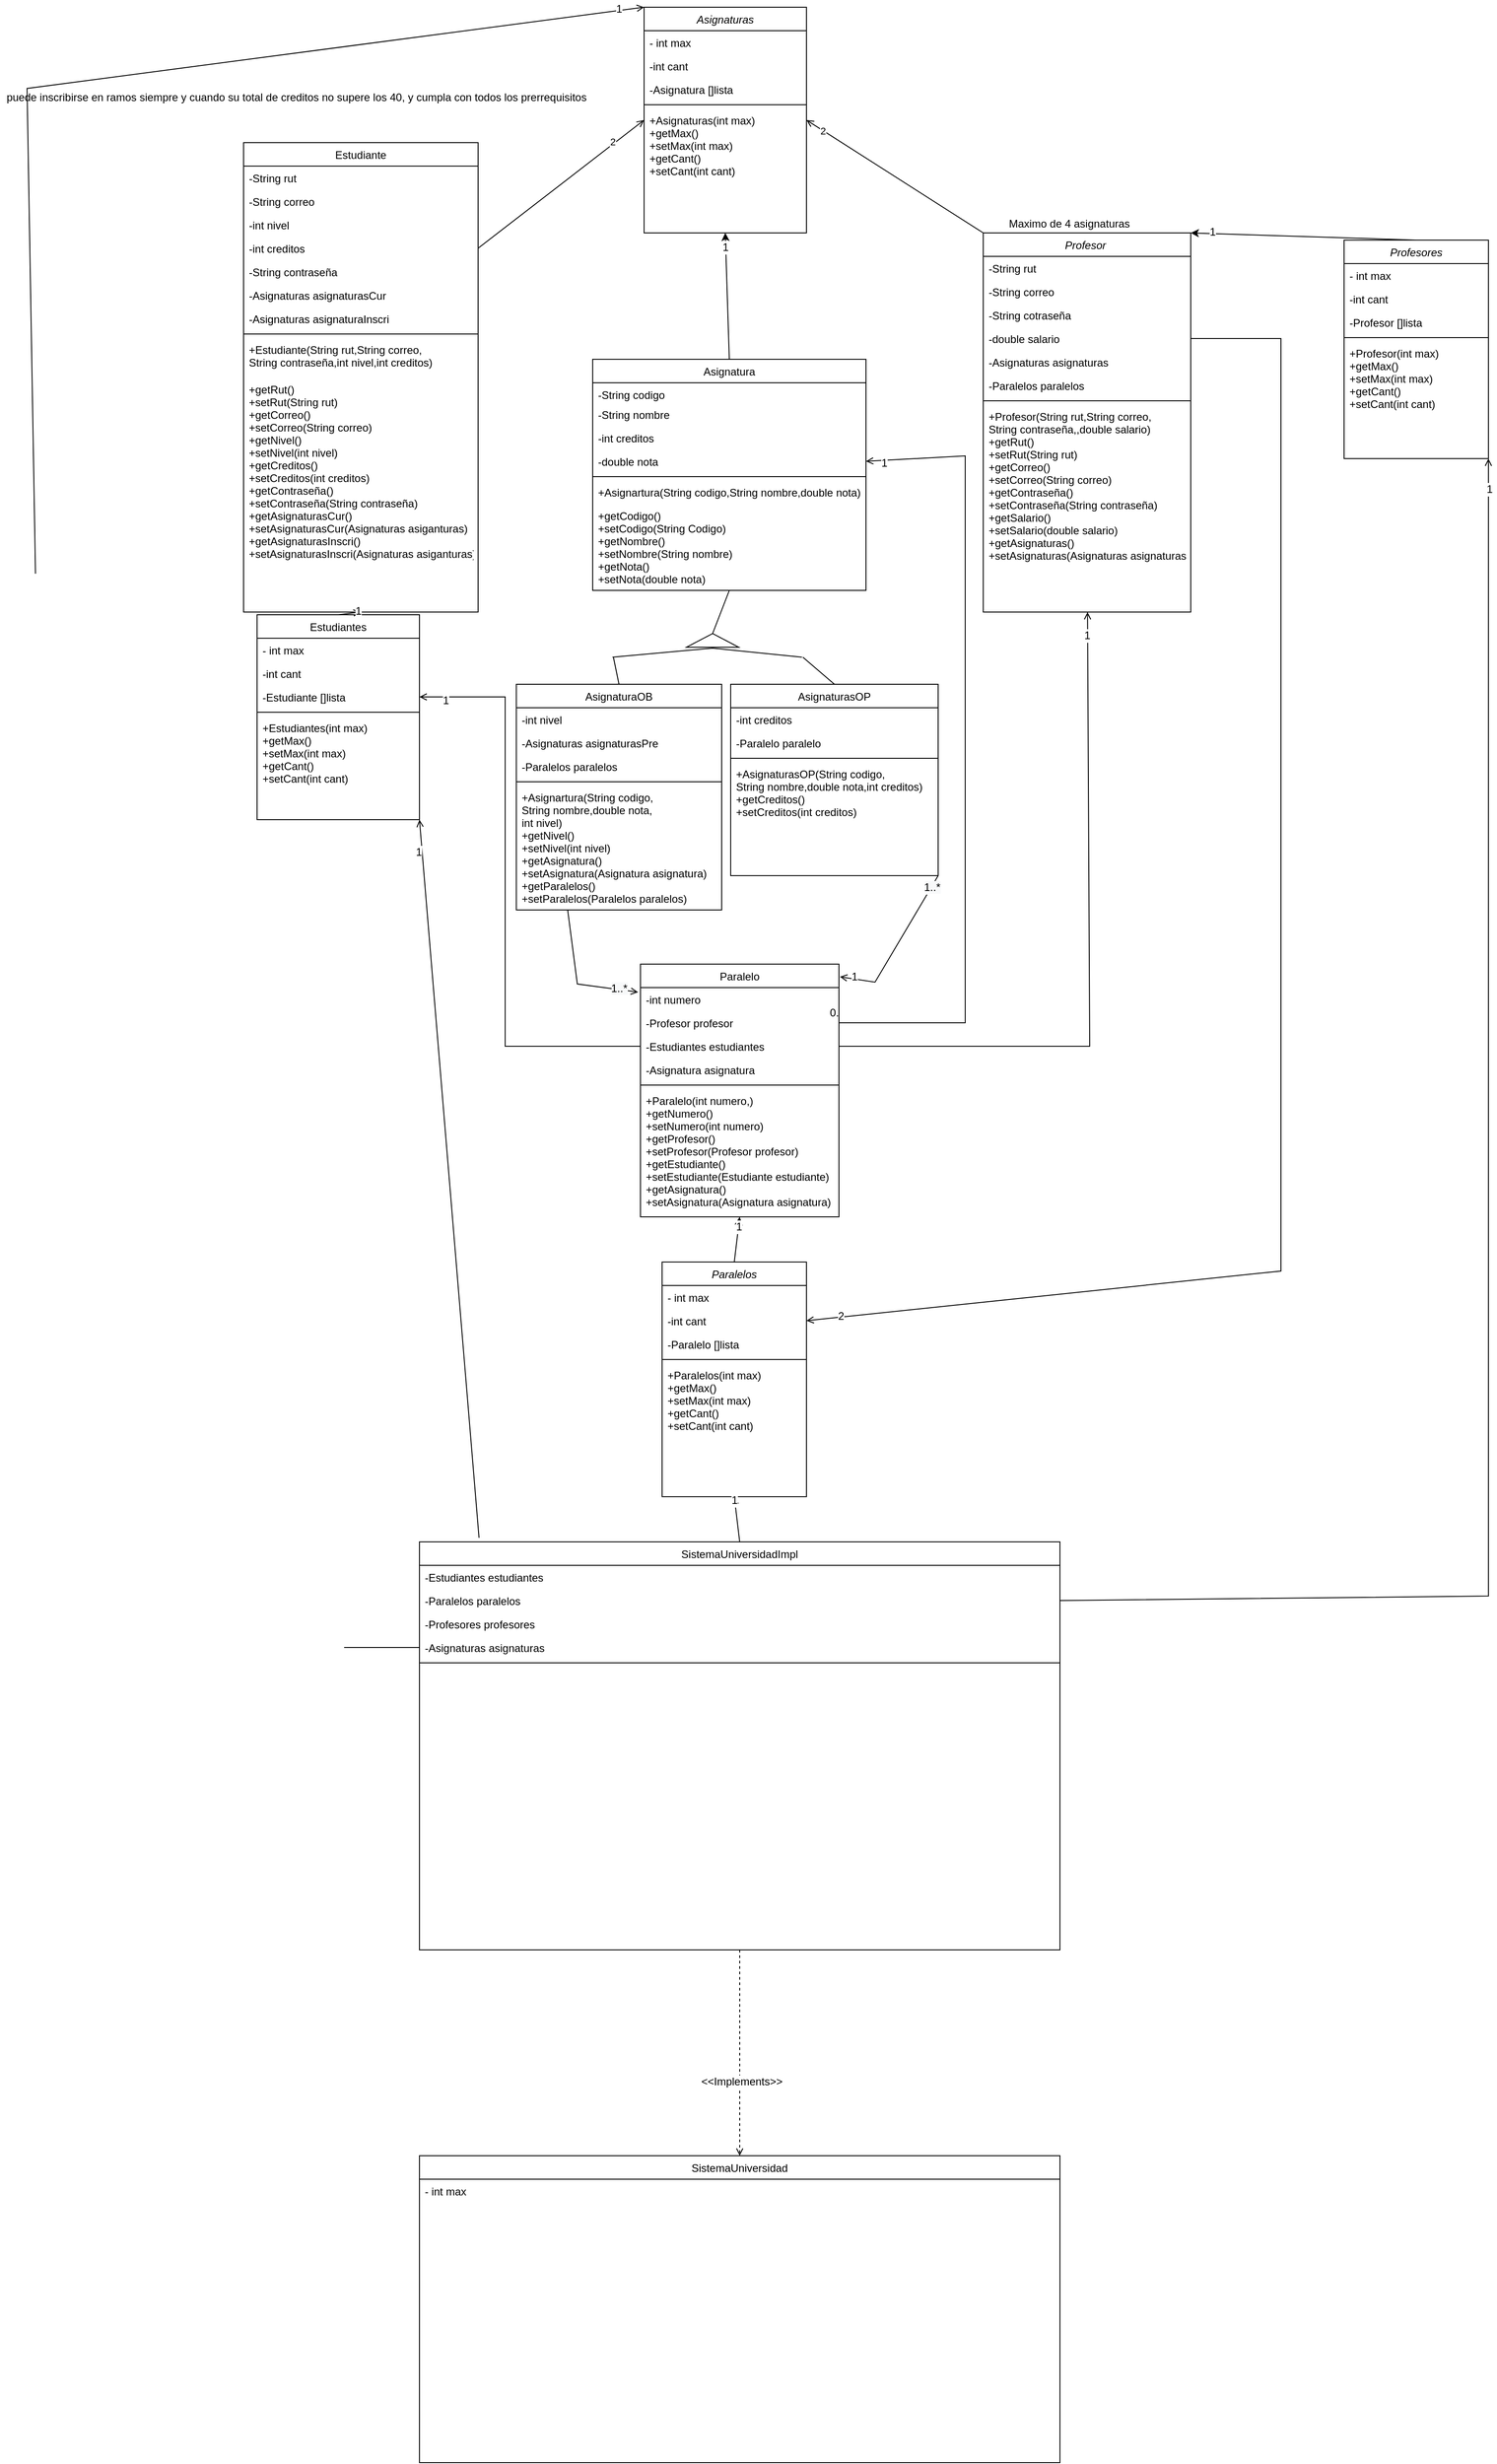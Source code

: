 <mxfile version="15.8.4" type="device"><diagram id="C5RBs43oDa-KdzZeNtuy" name="Page-1"><mxGraphModel dx="1846" dy="1766" grid="1" gridSize="10" guides="1" tooltips="1" connect="1" arrows="1" fold="1" page="1" pageScale="1" pageWidth="827" pageHeight="1169" math="0" shadow="0"><root><mxCell id="WIyWlLk6GJQsqaUBKTNV-0"/><mxCell id="WIyWlLk6GJQsqaUBKTNV-1" parent="WIyWlLk6GJQsqaUBKTNV-0"/><mxCell id="zkfFHV4jXpPFQw0GAbJ--0" value="Profesor " style="swimlane;fontStyle=2;align=center;verticalAlign=top;childLayout=stackLayout;horizontal=1;startSize=26;horizontalStack=0;resizeParent=1;resizeLast=0;collapsible=1;marginBottom=0;rounded=0;shadow=0;strokeWidth=1;" parent="WIyWlLk6GJQsqaUBKTNV-1" vertex="1"><mxGeometry x="710" y="-190" width="230" height="420" as="geometry"><mxRectangle x="230" y="140" width="160" height="26" as="alternateBounds"/></mxGeometry></mxCell><mxCell id="zkfFHV4jXpPFQw0GAbJ--3" value="-String rut" style="text;align=left;verticalAlign=top;spacingLeft=4;spacingRight=4;overflow=hidden;rotatable=0;points=[[0,0.5],[1,0.5]];portConstraint=eastwest;rounded=0;shadow=0;html=0;" parent="zkfFHV4jXpPFQw0GAbJ--0" vertex="1"><mxGeometry y="26" width="230" height="26" as="geometry"/></mxCell><mxCell id="mCm6NAm13SgN_3UeNNlm-23" value="-String correo" style="text;align=left;verticalAlign=top;spacingLeft=4;spacingRight=4;overflow=hidden;rotatable=0;points=[[0,0.5],[1,0.5]];portConstraint=eastwest;rounded=0;shadow=0;html=0;" parent="zkfFHV4jXpPFQw0GAbJ--0" vertex="1"><mxGeometry y="52" width="230" height="26" as="geometry"/></mxCell><mxCell id="mCm6NAm13SgN_3UeNNlm-24" value="-String cotraseña" style="text;align=left;verticalAlign=top;spacingLeft=4;spacingRight=4;overflow=hidden;rotatable=0;points=[[0,0.5],[1,0.5]];portConstraint=eastwest;rounded=0;shadow=0;html=0;" parent="zkfFHV4jXpPFQw0GAbJ--0" vertex="1"><mxGeometry y="78" width="230" height="26" as="geometry"/></mxCell><mxCell id="mCm6NAm13SgN_3UeNNlm-25" value="-double salario" style="text;align=left;verticalAlign=top;spacingLeft=4;spacingRight=4;overflow=hidden;rotatable=0;points=[[0,0.5],[1,0.5]];portConstraint=eastwest;rounded=0;shadow=0;html=0;" parent="zkfFHV4jXpPFQw0GAbJ--0" vertex="1"><mxGeometry y="104" width="230" height="26" as="geometry"/></mxCell><mxCell id="zkfFHV4jXpPFQw0GAbJ--1" value="-Asignaturas asignaturas" style="text;align=left;verticalAlign=top;spacingLeft=4;spacingRight=4;overflow=hidden;rotatable=0;points=[[0,0.5],[1,0.5]];portConstraint=eastwest;" parent="zkfFHV4jXpPFQw0GAbJ--0" vertex="1"><mxGeometry y="130" width="230" height="26" as="geometry"/></mxCell><mxCell id="zkfFHV4jXpPFQw0GAbJ--2" value="-Paralelos paralelos" style="text;align=left;verticalAlign=top;spacingLeft=4;spacingRight=4;overflow=hidden;rotatable=0;points=[[0,0.5],[1,0.5]];portConstraint=eastwest;rounded=0;shadow=0;html=0;" parent="zkfFHV4jXpPFQw0GAbJ--0" vertex="1"><mxGeometry y="156" width="230" height="26" as="geometry"/></mxCell><mxCell id="zkfFHV4jXpPFQw0GAbJ--4" value="" style="line;html=1;strokeWidth=1;align=left;verticalAlign=middle;spacingTop=-1;spacingLeft=3;spacingRight=3;rotatable=0;labelPosition=right;points=[];portConstraint=eastwest;" parent="zkfFHV4jXpPFQw0GAbJ--0" vertex="1"><mxGeometry y="182" width="230" height="8" as="geometry"/></mxCell><mxCell id="mCm6NAm13SgN_3UeNNlm-174" value="+Profesor(String rut,String correo,&#10;String contraseña,,double salario)&#10;+getRut()&#10;+setRut(String rut)&#10;+getCorreo()&#10;+setCorreo(String correo)&#10;+getContraseña()&#10;+setContraseña(String contraseña)&#10;+getSalario()&#10;+setSalario(double salario)&#10;+getAsignaturas()&#10;+setAsignaturas(Asignaturas asignaturas)" style="text;align=left;verticalAlign=top;spacingLeft=4;spacingRight=4;overflow=hidden;rotatable=0;points=[[0,0.5],[1,0.5]];portConstraint=eastwest;rounded=0;shadow=0;html=0;" parent="zkfFHV4jXpPFQw0GAbJ--0" vertex="1"><mxGeometry y="190" width="230" height="230" as="geometry"/></mxCell><mxCell id="zkfFHV4jXpPFQw0GAbJ--6" value="Estudiante" style="swimlane;fontStyle=0;align=center;verticalAlign=top;childLayout=stackLayout;horizontal=1;startSize=26;horizontalStack=0;resizeParent=1;resizeLast=0;collapsible=1;marginBottom=0;rounded=0;shadow=0;strokeWidth=1;" parent="WIyWlLk6GJQsqaUBKTNV-1" vertex="1"><mxGeometry x="-110" y="-290" width="260" height="520" as="geometry"><mxRectangle x="130" y="380" width="160" height="26" as="alternateBounds"/></mxGeometry></mxCell><mxCell id="mCm6NAm13SgN_3UeNNlm-8" value="-String rut" style="text;align=left;verticalAlign=top;spacingLeft=4;spacingRight=4;overflow=hidden;rotatable=0;points=[[0,0.5],[1,0.5]];portConstraint=eastwest;rounded=0;shadow=0;html=0;" parent="zkfFHV4jXpPFQw0GAbJ--6" vertex="1"><mxGeometry y="26" width="260" height="26" as="geometry"/></mxCell><mxCell id="mCm6NAm13SgN_3UeNNlm-7" value="-String correo" style="text;align=left;verticalAlign=top;spacingLeft=4;spacingRight=4;overflow=hidden;rotatable=0;points=[[0,0.5],[1,0.5]];portConstraint=eastwest;rounded=0;shadow=0;html=0;" parent="zkfFHV4jXpPFQw0GAbJ--6" vertex="1"><mxGeometry y="52" width="260" height="26" as="geometry"/></mxCell><mxCell id="z1y6eX9DZybH51jWwzdt-0" value="-int nivel" style="text;align=left;verticalAlign=top;spacingLeft=4;spacingRight=4;overflow=hidden;rotatable=0;points=[[0,0.5],[1,0.5]];portConstraint=eastwest;rounded=0;shadow=0;html=0;" parent="zkfFHV4jXpPFQw0GAbJ--6" vertex="1"><mxGeometry y="78" width="260" height="26" as="geometry"/></mxCell><mxCell id="zkfFHV4jXpPFQw0GAbJ--7" value="-int creditos" style="text;align=left;verticalAlign=top;spacingLeft=4;spacingRight=4;overflow=hidden;rotatable=0;points=[[0,0.5],[1,0.5]];portConstraint=eastwest;" parent="zkfFHV4jXpPFQw0GAbJ--6" vertex="1"><mxGeometry y="104" width="260" height="26" as="geometry"/></mxCell><mxCell id="mCm6NAm13SgN_3UeNNlm-9" value="-String contraseña" style="text;align=left;verticalAlign=top;spacingLeft=4;spacingRight=4;overflow=hidden;rotatable=0;points=[[0,0.5],[1,0.5]];portConstraint=eastwest;rounded=0;shadow=0;html=0;" parent="zkfFHV4jXpPFQw0GAbJ--6" vertex="1"><mxGeometry y="130" width="260" height="26" as="geometry"/></mxCell><mxCell id="zkfFHV4jXpPFQw0GAbJ--8" value="-Asignaturas asignaturasCur" style="text;align=left;verticalAlign=top;spacingLeft=4;spacingRight=4;overflow=hidden;rotatable=0;points=[[0,0.5],[1,0.5]];portConstraint=eastwest;rounded=0;shadow=0;html=0;" parent="zkfFHV4jXpPFQw0GAbJ--6" vertex="1"><mxGeometry y="156" width="260" height="26" as="geometry"/></mxCell><mxCell id="mCm6NAm13SgN_3UeNNlm-10" value="-Asignaturas asignaturaInscri" style="text;align=left;verticalAlign=top;spacingLeft=4;spacingRight=4;overflow=hidden;rotatable=0;points=[[0,0.5],[1,0.5]];portConstraint=eastwest;rounded=0;shadow=0;html=0;" parent="zkfFHV4jXpPFQw0GAbJ--6" vertex="1"><mxGeometry y="182" width="260" height="26" as="geometry"/></mxCell><mxCell id="zkfFHV4jXpPFQw0GAbJ--9" value="" style="line;html=1;strokeWidth=1;align=left;verticalAlign=middle;spacingTop=-1;spacingLeft=3;spacingRight=3;rotatable=0;labelPosition=right;points=[];portConstraint=eastwest;" parent="zkfFHV4jXpPFQw0GAbJ--6" vertex="1"><mxGeometry y="208" width="260" height="8" as="geometry"/></mxCell><mxCell id="mCm6NAm13SgN_3UeNNlm-168" value="+Estudiante(String rut,String correo,&#10;String contraseña,int nivel,int creditos)" style="text;align=left;verticalAlign=top;spacingLeft=4;spacingRight=4;overflow=hidden;rotatable=0;points=[[0,0.5],[1,0.5]];portConstraint=eastwest;" parent="zkfFHV4jXpPFQw0GAbJ--6" vertex="1"><mxGeometry y="216" width="260" height="44" as="geometry"/></mxCell><mxCell id="mCm6NAm13SgN_3UeNNlm-170" value="+getRut()&#10;+setRut(String rut)&#10;+getCorreo()&#10;+setCorreo(String correo)&#10;+getNivel()&#10;+setNivel(int nivel)&#10;+getCreditos()&#10;+setCreditos(int creditos)&#10;+getContraseña()&#10;+setContraseña(String contraseña)&#10;+getAsignaturasCur()&#10;+setAsignaturasCur(Asignaturas asiganturas)&#10;+getAsignaturasInscri()&#10;+setAsignaturasInscri(Asignaturas asiganturas)" style="text;align=left;verticalAlign=top;spacingLeft=4;spacingRight=4;overflow=hidden;rotatable=0;points=[[0,0.5],[1,0.5]];portConstraint=eastwest;rounded=0;shadow=0;html=0;" parent="zkfFHV4jXpPFQw0GAbJ--6" vertex="1"><mxGeometry y="260" width="260" height="250" as="geometry"/></mxCell><mxCell id="zkfFHV4jXpPFQw0GAbJ--13" value="Paralelo" style="swimlane;fontStyle=0;align=center;verticalAlign=top;childLayout=stackLayout;horizontal=1;startSize=26;horizontalStack=0;resizeParent=1;resizeLast=0;collapsible=1;marginBottom=0;rounded=0;shadow=0;strokeWidth=1;" parent="WIyWlLk6GJQsqaUBKTNV-1" vertex="1"><mxGeometry x="330" y="620" width="220" height="280" as="geometry"><mxRectangle x="340" y="380" width="170" height="26" as="alternateBounds"/></mxGeometry></mxCell><mxCell id="mCm6NAm13SgN_3UeNNlm-26" value="-int numero" style="text;align=left;verticalAlign=top;spacingLeft=4;spacingRight=4;overflow=hidden;rotatable=0;points=[[0,0.5],[1,0.5]];portConstraint=eastwest;" parent="zkfFHV4jXpPFQw0GAbJ--13" vertex="1"><mxGeometry y="26" width="220" height="26" as="geometry"/></mxCell><mxCell id="z1y6eX9DZybH51jWwzdt-5" value="-Profesor profesor" style="text;align=left;verticalAlign=top;spacingLeft=4;spacingRight=4;overflow=hidden;rotatable=0;points=[[0,0.5],[1,0.5]];portConstraint=eastwest;" parent="zkfFHV4jXpPFQw0GAbJ--13" vertex="1"><mxGeometry y="52" width="220" height="26" as="geometry"/></mxCell><mxCell id="z1y6eX9DZybH51jWwzdt-6" value="-Estudiantes estudiantes&#10;" style="text;align=left;verticalAlign=top;spacingLeft=4;spacingRight=4;overflow=hidden;rotatable=0;points=[[0,0.5],[1,0.5]];portConstraint=eastwest;" parent="zkfFHV4jXpPFQw0GAbJ--13" vertex="1"><mxGeometry y="78" width="220" height="26" as="geometry"/></mxCell><mxCell id="z1y6eX9DZybH51jWwzdt-11" value="-Asignatura asignatura" style="text;align=left;verticalAlign=top;spacingLeft=4;spacingRight=4;overflow=hidden;rotatable=0;points=[[0,0.5],[1,0.5]];portConstraint=eastwest;" parent="zkfFHV4jXpPFQw0GAbJ--13" vertex="1"><mxGeometry y="104" width="220" height="26" as="geometry"/></mxCell><mxCell id="zkfFHV4jXpPFQw0GAbJ--15" value="" style="line;html=1;strokeWidth=1;align=left;verticalAlign=middle;spacingTop=-1;spacingLeft=3;spacingRight=3;rotatable=0;labelPosition=right;points=[];portConstraint=eastwest;" parent="zkfFHV4jXpPFQw0GAbJ--13" vertex="1"><mxGeometry y="130" width="220" height="8" as="geometry"/></mxCell><mxCell id="mCm6NAm13SgN_3UeNNlm-188" value="+Paralelo(int numero,)&#10;+getNumero()&#10;+setNumero(int numero)&#10;+getProfesor()&#10;+setProfesor(Profesor profesor)&#10;+getEstudiante()&#10;+setEstudiante(Estudiante estudiante)&#10;+getAsignatura()&#10;+setAsignatura(Asignatura asignatura)" style="text;align=left;verticalAlign=top;spacingLeft=4;spacingRight=4;overflow=hidden;rotatable=0;points=[[0,0.5],[1,0.5]];portConstraint=eastwest;" parent="zkfFHV4jXpPFQw0GAbJ--13" vertex="1"><mxGeometry y="138" width="220" height="142" as="geometry"/></mxCell><mxCell id="zkfFHV4jXpPFQw0GAbJ--17" value="Asignatura" style="swimlane;fontStyle=0;align=center;verticalAlign=top;childLayout=stackLayout;horizontal=1;startSize=26;horizontalStack=0;resizeParent=1;resizeLast=0;collapsible=1;marginBottom=0;rounded=0;shadow=0;strokeWidth=1;" parent="WIyWlLk6GJQsqaUBKTNV-1" vertex="1"><mxGeometry x="277" y="-50" width="303" height="256" as="geometry"><mxRectangle x="550" y="140" width="160" height="26" as="alternateBounds"/></mxGeometry></mxCell><mxCell id="zkfFHV4jXpPFQw0GAbJ--19" value="-String codigo" style="text;align=left;verticalAlign=top;spacingLeft=4;spacingRight=4;overflow=hidden;rotatable=0;points=[[0,0.5],[1,0.5]];portConstraint=eastwest;rounded=0;shadow=0;html=0;" parent="zkfFHV4jXpPFQw0GAbJ--17" vertex="1"><mxGeometry y="26" width="303" height="22" as="geometry"/></mxCell><mxCell id="mCm6NAm13SgN_3UeNNlm-11" value="-String nombre" style="text;align=left;verticalAlign=top;spacingLeft=4;spacingRight=4;overflow=hidden;rotatable=0;points=[[0,0.5],[1,0.5]];portConstraint=eastwest;rounded=0;shadow=0;html=0;" parent="zkfFHV4jXpPFQw0GAbJ--17" vertex="1"><mxGeometry y="48" width="303" height="26" as="geometry"/></mxCell><mxCell id="zUOw89KpWUhahjpdjCu8-2" value="-int creditos" style="text;align=left;verticalAlign=top;spacingLeft=4;spacingRight=4;overflow=hidden;rotatable=0;points=[[0,0.5],[1,0.5]];portConstraint=eastwest;rounded=0;shadow=0;html=0;" vertex="1" parent="zkfFHV4jXpPFQw0GAbJ--17"><mxGeometry y="74" width="303" height="26" as="geometry"/></mxCell><mxCell id="zkfFHV4jXpPFQw0GAbJ--18" value="-double nota" style="text;align=left;verticalAlign=top;spacingLeft=4;spacingRight=4;overflow=hidden;rotatable=0;points=[[0,0.5],[1,0.5]];portConstraint=eastwest;" parent="zkfFHV4jXpPFQw0GAbJ--17" vertex="1"><mxGeometry y="100" width="303" height="26" as="geometry"/></mxCell><mxCell id="zkfFHV4jXpPFQw0GAbJ--23" value="" style="line;html=1;strokeWidth=1;align=left;verticalAlign=middle;spacingTop=-1;spacingLeft=3;spacingRight=3;rotatable=0;labelPosition=right;points=[];portConstraint=eastwest;" parent="zkfFHV4jXpPFQw0GAbJ--17" vertex="1"><mxGeometry y="126" width="303" height="8" as="geometry"/></mxCell><mxCell id="zkfFHV4jXpPFQw0GAbJ--25" value="+Asignartura(String codigo,String nombre,double nota)" style="text;align=left;verticalAlign=top;spacingLeft=4;spacingRight=4;overflow=hidden;rotatable=0;points=[[0,0.5],[1,0.5]];portConstraint=eastwest;" parent="zkfFHV4jXpPFQw0GAbJ--17" vertex="1"><mxGeometry y="134" width="303" height="26" as="geometry"/></mxCell><mxCell id="mCm6NAm13SgN_3UeNNlm-177" value="+getCodigo()&#10;+setCodigo(String Codigo)&#10;+getNombre()&#10;+setNombre(String nombre)&#10;+getNota()&#10;+setNota(double nota)" style="text;align=left;verticalAlign=top;spacingLeft=4;spacingRight=4;overflow=hidden;rotatable=0;points=[[0,0.5],[1,0.5]];portConstraint=eastwest;" parent="zkfFHV4jXpPFQw0GAbJ--17" vertex="1"><mxGeometry y="160" width="303" height="96" as="geometry"/></mxCell><mxCell id="z1y6eX9DZybH51jWwzdt-12" value="AsignaturaOB" style="swimlane;fontStyle=0;align=center;verticalAlign=top;childLayout=stackLayout;horizontal=1;startSize=26;horizontalStack=0;resizeParent=1;resizeLast=0;collapsible=1;marginBottom=0;rounded=0;shadow=0;strokeWidth=1;" parent="WIyWlLk6GJQsqaUBKTNV-1" vertex="1"><mxGeometry x="192.38" y="310" width="227.62" height="250" as="geometry"><mxRectangle x="550" y="140" width="160" height="26" as="alternateBounds"/></mxGeometry></mxCell><mxCell id="mCm6NAm13SgN_3UeNNlm-14" value="-int nivel" style="text;align=left;verticalAlign=top;spacingLeft=4;spacingRight=4;overflow=hidden;rotatable=0;points=[[0,0.5],[1,0.5]];portConstraint=eastwest;rounded=0;shadow=0;html=0;" parent="z1y6eX9DZybH51jWwzdt-12" vertex="1"><mxGeometry y="26" width="227.62" height="26" as="geometry"/></mxCell><mxCell id="mCm6NAm13SgN_3UeNNlm-16" value="-Asignaturas asignaturasPre" style="text;align=left;verticalAlign=top;spacingLeft=4;spacingRight=4;overflow=hidden;rotatable=0;points=[[0,0.5],[1,0.5]];portConstraint=eastwest;rounded=0;shadow=0;html=0;" parent="z1y6eX9DZybH51jWwzdt-12" vertex="1"><mxGeometry y="52" width="227.62" height="26" as="geometry"/></mxCell><mxCell id="mCm6NAm13SgN_3UeNNlm-28" value="-Paralelos paralelos" style="text;align=left;verticalAlign=top;spacingLeft=4;spacingRight=4;overflow=hidden;rotatable=0;points=[[0,0.5],[1,0.5]];portConstraint=eastwest;rounded=0;shadow=0;html=0;" parent="z1y6eX9DZybH51jWwzdt-12" vertex="1"><mxGeometry y="78" width="227.62" height="26" as="geometry"/></mxCell><mxCell id="z1y6eX9DZybH51jWwzdt-18" value="" style="line;html=1;strokeWidth=1;align=left;verticalAlign=middle;spacingTop=-1;spacingLeft=3;spacingRight=3;rotatable=0;labelPosition=right;points=[];portConstraint=eastwest;" parent="z1y6eX9DZybH51jWwzdt-12" vertex="1"><mxGeometry y="104" width="227.62" height="8" as="geometry"/></mxCell><mxCell id="mCm6NAm13SgN_3UeNNlm-198" value="+Asignartura(String codigo,&#10;String nombre,double nota,&#10;int nivel)&#10;+getNivel()&#10;+setNivel(int nivel)&#10;+getAsignatura()&#10;+setAsignatura(Asignatura asignatura)&#10;+getParalelos()&#10;+setParalelos(Paralelos paralelos)" style="text;align=left;verticalAlign=top;spacingLeft=4;spacingRight=4;overflow=hidden;rotatable=0;points=[[0,0.5],[1,0.5]];portConstraint=eastwest;rounded=0;shadow=0;html=0;" parent="z1y6eX9DZybH51jWwzdt-12" vertex="1"><mxGeometry y="112" width="227.62" height="138" as="geometry"/></mxCell><mxCell id="z1y6eX9DZybH51jWwzdt-21" value="AsignaturasOP&#10;&#10;&#10;&#10;&#10;&#10;&#10;&#10;&#10;&#10;&#10;&#10;&#10;&#10;&#10;&#10;&#10;&#10;&#10;&#10;&#10;&#10;&#10;&#10;&#10;0.&#10;" style="swimlane;fontStyle=0;align=center;verticalAlign=top;childLayout=stackLayout;horizontal=1;startSize=26;horizontalStack=0;resizeParent=1;resizeLast=0;collapsible=1;marginBottom=0;rounded=0;shadow=0;strokeWidth=1;" parent="WIyWlLk6GJQsqaUBKTNV-1" vertex="1"><mxGeometry x="430" y="310" width="230" height="212" as="geometry"><mxRectangle x="550" y="140" width="160" height="26" as="alternateBounds"/></mxGeometry></mxCell><mxCell id="mCm6NAm13SgN_3UeNNlm-15" value="-int creditos" style="text;align=left;verticalAlign=top;spacingLeft=4;spacingRight=4;overflow=hidden;rotatable=0;points=[[0,0.5],[1,0.5]];portConstraint=eastwest;rounded=0;shadow=0;html=0;" parent="z1y6eX9DZybH51jWwzdt-21" vertex="1"><mxGeometry y="26" width="230" height="26" as="geometry"/></mxCell><mxCell id="mCm6NAm13SgN_3UeNNlm-27" value="-Paralelo paralelo" style="text;align=left;verticalAlign=top;spacingLeft=4;spacingRight=4;overflow=hidden;rotatable=0;points=[[0,0.5],[1,0.5]];portConstraint=eastwest;rounded=0;shadow=0;html=0;" parent="z1y6eX9DZybH51jWwzdt-21" vertex="1"><mxGeometry y="52" width="230" height="26" as="geometry"/></mxCell><mxCell id="z1y6eX9DZybH51jWwzdt-27" value="" style="line;html=1;strokeWidth=1;align=left;verticalAlign=middle;spacingTop=-1;spacingLeft=3;spacingRight=3;rotatable=0;labelPosition=right;points=[];portConstraint=eastwest;" parent="z1y6eX9DZybH51jWwzdt-21" vertex="1"><mxGeometry y="78" width="230" height="8" as="geometry"/></mxCell><mxCell id="mCm6NAm13SgN_3UeNNlm-195" value="+AsignaturasOP(String codigo,&#10;String nombre,double nota,int creditos)&#10;+getCreditos()&#10;+setCreditos(int creditos)" style="text;align=left;verticalAlign=top;spacingLeft=4;spacingRight=4;overflow=hidden;rotatable=0;points=[[0,0.5],[1,0.5]];portConstraint=eastwest;rounded=0;shadow=0;html=0;" parent="z1y6eX9DZybH51jWwzdt-21" vertex="1"><mxGeometry y="86" width="230" height="124" as="geometry"/></mxCell><mxCell id="mCm6NAm13SgN_3UeNNlm-0" value="" style="endArrow=none;html=1;rounded=0;exitX=-0.012;exitY=0.111;exitDx=0;exitDy=0;exitPerimeter=0;entryX=0.25;entryY=1;entryDx=0;entryDy=0;startArrow=open;startFill=0;" parent="WIyWlLk6GJQsqaUBKTNV-1" source="zkfFHV4jXpPFQw0GAbJ--13" target="z1y6eX9DZybH51jWwzdt-12" edge="1"><mxGeometry width="50" height="50" relative="1" as="geometry"><mxPoint x="240" y="550" as="sourcePoint"/><mxPoint x="290" y="500" as="targetPoint"/><Array as="points"><mxPoint x="260" y="642"/></Array></mxGeometry></mxCell><mxCell id="mCm6NAm13SgN_3UeNNlm-190" value="&lt;span style=&quot;background-color: rgb(248 , 249 , 250)&quot;&gt;1..*&lt;/span&gt;" style="edgeLabel;html=1;align=center;verticalAlign=middle;resizable=0;points=[];fontSize=12;" parent="mCm6NAm13SgN_3UeNNlm-0" vertex="1" connectable="0"><mxGeometry x="-0.837" y="-5" relative="1" as="geometry"><mxPoint x="-10" y="2" as="offset"/></mxGeometry></mxCell><mxCell id="mCm6NAm13SgN_3UeNNlm-1" value="" style="endArrow=none;html=1;rounded=0;entryX=1;entryY=1;entryDx=0;entryDy=0;startArrow=open;startFill=0;exitX=1.005;exitY=0.05;exitDx=0;exitDy=0;exitPerimeter=0;" parent="WIyWlLk6GJQsqaUBKTNV-1" source="zkfFHV4jXpPFQw0GAbJ--13" target="z1y6eX9DZybH51jWwzdt-21" edge="1"><mxGeometry width="50" height="50" relative="1" as="geometry"><mxPoint x="500" y="640" as="sourcePoint"/><mxPoint x="282.16" y="564.47" as="targetPoint"/><Array as="points"><mxPoint x="590" y="640"/></Array></mxGeometry></mxCell><mxCell id="mCm6NAm13SgN_3UeNNlm-176" value="&lt;span style=&quot;background-color: rgb(248 , 249 , 250)&quot;&gt;1..*&lt;/span&gt;" style="edgeLabel;html=1;align=center;verticalAlign=middle;resizable=0;points=[];fontSize=12;" parent="mCm6NAm13SgN_3UeNNlm-1" vertex="1" connectable="0"><mxGeometry x="0.833" relative="1" as="geometry"><mxPoint as="offset"/></mxGeometry></mxCell><mxCell id="mCm6NAm13SgN_3UeNNlm-191" value="1" style="edgeLabel;html=1;align=center;verticalAlign=middle;resizable=0;points=[];fontSize=12;" parent="mCm6NAm13SgN_3UeNNlm-1" vertex="1" connectable="0"><mxGeometry x="-0.824" y="3" relative="1" as="geometry"><mxPoint as="offset"/></mxGeometry></mxCell><mxCell id="mCm6NAm13SgN_3UeNNlm-51" value="Estudiantes" style="swimlane;fontStyle=0;align=center;verticalAlign=top;childLayout=stackLayout;horizontal=1;startSize=26;horizontalStack=0;resizeParent=1;resizeLast=0;collapsible=1;marginBottom=0;rounded=0;shadow=0;strokeWidth=1;" parent="WIyWlLk6GJQsqaUBKTNV-1" vertex="1"><mxGeometry x="-95" y="233" width="180" height="227" as="geometry"><mxRectangle x="130" y="380" width="160" height="26" as="alternateBounds"/></mxGeometry></mxCell><mxCell id="mCm6NAm13SgN_3UeNNlm-52" value="- int max" style="text;align=left;verticalAlign=top;spacingLeft=4;spacingRight=4;overflow=hidden;rotatable=0;points=[[0,0.5],[1,0.5]];portConstraint=eastwest;rounded=0;shadow=0;html=0;" parent="mCm6NAm13SgN_3UeNNlm-51" vertex="1"><mxGeometry y="26" width="180" height="26" as="geometry"/></mxCell><mxCell id="mCm6NAm13SgN_3UeNNlm-53" value="-int cant" style="text;align=left;verticalAlign=top;spacingLeft=4;spacingRight=4;overflow=hidden;rotatable=0;points=[[0,0.5],[1,0.5]];portConstraint=eastwest;rounded=0;shadow=0;html=0;" parent="mCm6NAm13SgN_3UeNNlm-51" vertex="1"><mxGeometry y="52" width="180" height="26" as="geometry"/></mxCell><mxCell id="mCm6NAm13SgN_3UeNNlm-54" value="-Estudiante []lista" style="text;align=left;verticalAlign=top;spacingLeft=4;spacingRight=4;overflow=hidden;rotatable=0;points=[[0,0.5],[1,0.5]];portConstraint=eastwest;rounded=0;shadow=0;html=0;" parent="mCm6NAm13SgN_3UeNNlm-51" vertex="1"><mxGeometry y="78" width="180" height="26" as="geometry"/></mxCell><mxCell id="mCm6NAm13SgN_3UeNNlm-59" value="" style="line;html=1;strokeWidth=1;align=left;verticalAlign=middle;spacingTop=-1;spacingLeft=3;spacingRight=3;rotatable=0;labelPosition=right;points=[];portConstraint=eastwest;" parent="mCm6NAm13SgN_3UeNNlm-51" vertex="1"><mxGeometry y="104" width="180" height="8" as="geometry"/></mxCell><mxCell id="mCm6NAm13SgN_3UeNNlm-196" value="+Estudiantes(int max)&#10;+getMax()&#10;+setMax(int max)&#10;+getCant()&#10;+setCant(int cant)" style="text;align=left;verticalAlign=top;spacingLeft=4;spacingRight=4;overflow=hidden;rotatable=0;points=[[0,0.5],[1,0.5]];portConstraint=eastwest;rounded=0;shadow=0;html=0;" parent="mCm6NAm13SgN_3UeNNlm-51" vertex="1"><mxGeometry y="112" width="180" height="98" as="geometry"/></mxCell><mxCell id="mCm6NAm13SgN_3UeNNlm-62" value="Profesores" style="swimlane;fontStyle=2;align=center;verticalAlign=top;childLayout=stackLayout;horizontal=1;startSize=26;horizontalStack=0;resizeParent=1;resizeLast=0;collapsible=1;marginBottom=0;rounded=0;shadow=0;strokeWidth=1;" parent="WIyWlLk6GJQsqaUBKTNV-1" vertex="1"><mxGeometry x="1110" y="-182" width="160" height="242" as="geometry"><mxRectangle x="230" y="140" width="160" height="26" as="alternateBounds"/></mxGeometry></mxCell><mxCell id="mCm6NAm13SgN_3UeNNlm-70" value="- int max" style="text;align=left;verticalAlign=top;spacingLeft=4;spacingRight=4;overflow=hidden;rotatable=0;points=[[0,0.5],[1,0.5]];portConstraint=eastwest;rounded=0;shadow=0;html=0;" parent="mCm6NAm13SgN_3UeNNlm-62" vertex="1"><mxGeometry y="26" width="160" height="26" as="geometry"/></mxCell><mxCell id="mCm6NAm13SgN_3UeNNlm-71" value="-int cant" style="text;align=left;verticalAlign=top;spacingLeft=4;spacingRight=4;overflow=hidden;rotatable=0;points=[[0,0.5],[1,0.5]];portConstraint=eastwest;rounded=0;shadow=0;html=0;" parent="mCm6NAm13SgN_3UeNNlm-62" vertex="1"><mxGeometry y="52" width="160" height="26" as="geometry"/></mxCell><mxCell id="mCm6NAm13SgN_3UeNNlm-72" value="-Profesor []lista" style="text;align=left;verticalAlign=top;spacingLeft=4;spacingRight=4;overflow=hidden;rotatable=0;points=[[0,0.5],[1,0.5]];portConstraint=eastwest;rounded=0;shadow=0;html=0;" parent="mCm6NAm13SgN_3UeNNlm-62" vertex="1"><mxGeometry y="78" width="160" height="26" as="geometry"/></mxCell><mxCell id="mCm6NAm13SgN_3UeNNlm-69" value="" style="line;html=1;strokeWidth=1;align=left;verticalAlign=middle;spacingTop=-1;spacingLeft=3;spacingRight=3;rotatable=0;labelPosition=right;points=[];portConstraint=eastwest;" parent="mCm6NAm13SgN_3UeNNlm-62" vertex="1"><mxGeometry y="104" width="160" height="8" as="geometry"/></mxCell><mxCell id="mCm6NAm13SgN_3UeNNlm-193" value="+Profesor(int max)&#10;+getMax()&#10;+setMax(int max)&#10;+getCant()&#10;+setCant(int cant)" style="text;align=left;verticalAlign=top;spacingLeft=4;spacingRight=4;overflow=hidden;rotatable=0;points=[[0,0.5],[1,0.5]];portConstraint=eastwest;rounded=0;shadow=0;html=0;" parent="mCm6NAm13SgN_3UeNNlm-62" vertex="1"><mxGeometry y="112" width="160" height="128" as="geometry"/></mxCell><mxCell id="mCm6NAm13SgN_3UeNNlm-130" style="edgeStyle=none;rounded=0;orthogonalLoop=1;jettySize=auto;html=1;exitX=0;exitY=0.5;exitDx=0;exitDy=0;entryX=1;entryY=0.5;entryDx=0;entryDy=0;startArrow=open;startFill=0;endArrow=none;endFill=0;" parent="WIyWlLk6GJQsqaUBKTNV-1" source="mCm6NAm13SgN_3UeNNlm-73" target="zkfFHV4jXpPFQw0GAbJ--7" edge="1"><mxGeometry relative="1" as="geometry"/></mxCell><mxCell id="mCm6NAm13SgN_3UeNNlm-133" value="2" style="edgeLabel;html=1;align=center;verticalAlign=middle;resizable=0;points=[];" parent="mCm6NAm13SgN_3UeNNlm-130" vertex="1" connectable="0"><mxGeometry x="-0.635" y="-3" relative="1" as="geometry"><mxPoint as="offset"/></mxGeometry></mxCell><mxCell id="mCm6NAm13SgN_3UeNNlm-132" style="edgeStyle=none;rounded=0;orthogonalLoop=1;jettySize=auto;html=1;exitX=1;exitY=0.5;exitDx=0;exitDy=0;entryX=0;entryY=0;entryDx=0;entryDy=0;startArrow=open;startFill=0;endArrow=none;endFill=0;" parent="WIyWlLk6GJQsqaUBKTNV-1" source="mCm6NAm13SgN_3UeNNlm-73" target="zkfFHV4jXpPFQw0GAbJ--0" edge="1"><mxGeometry relative="1" as="geometry"/></mxCell><mxCell id="mCm6NAm13SgN_3UeNNlm-134" value="2" style="edgeLabel;html=1;align=center;verticalAlign=middle;resizable=0;points=[];" parent="mCm6NAm13SgN_3UeNNlm-132" vertex="1" connectable="0"><mxGeometry x="-0.82" relative="1" as="geometry"><mxPoint as="offset"/></mxGeometry></mxCell><mxCell id="mCm6NAm13SgN_3UeNNlm-73" value="Asignaturas" style="swimlane;fontStyle=2;align=center;verticalAlign=top;childLayout=stackLayout;horizontal=1;startSize=26;horizontalStack=0;resizeParent=1;resizeLast=0;collapsible=1;marginBottom=0;rounded=0;shadow=0;strokeWidth=1;" parent="WIyWlLk6GJQsqaUBKTNV-1" vertex="1"><mxGeometry x="334" y="-440" width="180" height="250" as="geometry"><mxRectangle x="230" y="140" width="160" height="26" as="alternateBounds"/></mxGeometry></mxCell><mxCell id="mCm6NAm13SgN_3UeNNlm-74" value="- int max" style="text;align=left;verticalAlign=top;spacingLeft=4;spacingRight=4;overflow=hidden;rotatable=0;points=[[0,0.5],[1,0.5]];portConstraint=eastwest;rounded=0;shadow=0;html=0;" parent="mCm6NAm13SgN_3UeNNlm-73" vertex="1"><mxGeometry y="26" width="180" height="26" as="geometry"/></mxCell><mxCell id="mCm6NAm13SgN_3UeNNlm-75" value="-int cant" style="text;align=left;verticalAlign=top;spacingLeft=4;spacingRight=4;overflow=hidden;rotatable=0;points=[[0,0.5],[1,0.5]];portConstraint=eastwest;rounded=0;shadow=0;html=0;" parent="mCm6NAm13SgN_3UeNNlm-73" vertex="1"><mxGeometry y="52" width="180" height="26" as="geometry"/></mxCell><mxCell id="mCm6NAm13SgN_3UeNNlm-76" value="-Asignatura []lista" style="text;align=left;verticalAlign=top;spacingLeft=4;spacingRight=4;overflow=hidden;rotatable=0;points=[[0,0.5],[1,0.5]];portConstraint=eastwest;rounded=0;shadow=0;html=0;" parent="mCm6NAm13SgN_3UeNNlm-73" vertex="1"><mxGeometry y="78" width="180" height="26" as="geometry"/></mxCell><mxCell id="mCm6NAm13SgN_3UeNNlm-77" value="" style="line;html=1;strokeWidth=1;align=left;verticalAlign=middle;spacingTop=-1;spacingLeft=3;spacingRight=3;rotatable=0;labelPosition=right;points=[];portConstraint=eastwest;" parent="mCm6NAm13SgN_3UeNNlm-73" vertex="1"><mxGeometry y="104" width="180" height="8" as="geometry"/></mxCell><mxCell id="mCm6NAm13SgN_3UeNNlm-169" value="+Asignaturas(int max)&#10;+getMax()&#10;+setMax(int max)&#10;+getCant()&#10;+setCant(int cant)&#10;" style="text;align=left;verticalAlign=top;spacingLeft=4;spacingRight=4;overflow=hidden;rotatable=0;points=[[0,0.5],[1,0.5]];portConstraint=eastwest;rounded=0;shadow=0;html=0;" parent="mCm6NAm13SgN_3UeNNlm-73" vertex="1"><mxGeometry y="112" width="180" height="138" as="geometry"/></mxCell><mxCell id="mCm6NAm13SgN_3UeNNlm-83" value="" style="triangle;whiteSpace=wrap;html=1;rotation=-90;" parent="WIyWlLk6GJQsqaUBKTNV-1" vertex="1"><mxGeometry x="402.38" y="232.38" width="15.25" height="58" as="geometry"/></mxCell><mxCell id="mCm6NAm13SgN_3UeNNlm-84" value="" style="endArrow=none;html=1;rounded=0;entryX=0.5;entryY=0;entryDx=0;entryDy=0;" parent="WIyWlLk6GJQsqaUBKTNV-1" target="z1y6eX9DZybH51jWwzdt-12" edge="1"><mxGeometry width="50" height="50" relative="1" as="geometry"><mxPoint x="300" y="280" as="sourcePoint"/><mxPoint x="180" y="350" as="targetPoint"/></mxGeometry></mxCell><mxCell id="mCm6NAm13SgN_3UeNNlm-85" value="" style="endArrow=none;html=1;rounded=0;entryX=0.5;entryY=0;entryDx=0;entryDy=0;" parent="WIyWlLk6GJQsqaUBKTNV-1" target="z1y6eX9DZybH51jWwzdt-21" edge="1"><mxGeometry width="50" height="50" relative="1" as="geometry"><mxPoint x="510" y="280" as="sourcePoint"/><mxPoint x="310" y="346" as="targetPoint"/></mxGeometry></mxCell><mxCell id="mCm6NAm13SgN_3UeNNlm-86" value="" style="endArrow=none;html=1;rounded=0;" parent="WIyWlLk6GJQsqaUBKTNV-1" edge="1"><mxGeometry width="50" height="50" relative="1" as="geometry"><mxPoint x="509" y="280" as="sourcePoint"/><mxPoint x="299" y="280" as="targetPoint"/><Array as="points"><mxPoint x="410" y="270"/></Array></mxGeometry></mxCell><mxCell id="mCm6NAm13SgN_3UeNNlm-88" value="" style="endArrow=none;html=1;rounded=0;entryX=1;entryY=0.5;entryDx=0;entryDy=0;exitX=0.5;exitY=1;exitDx=0;exitDy=0;" parent="WIyWlLk6GJQsqaUBKTNV-1" source="zkfFHV4jXpPFQw0GAbJ--17" target="mCm6NAm13SgN_3UeNNlm-83" edge="1"><mxGeometry width="50" height="50" relative="1" as="geometry"><mxPoint x="310" y="290" as="sourcePoint"/><mxPoint x="310" y="346" as="targetPoint"/></mxGeometry></mxCell><mxCell id="mCm6NAm13SgN_3UeNNlm-78" value="Paralelos" style="swimlane;fontStyle=2;align=center;verticalAlign=top;childLayout=stackLayout;horizontal=1;startSize=26;horizontalStack=0;resizeParent=1;resizeLast=0;collapsible=1;marginBottom=0;rounded=0;shadow=0;strokeWidth=1;" parent="WIyWlLk6GJQsqaUBKTNV-1" vertex="1"><mxGeometry x="354" y="950" width="160" height="260" as="geometry"><mxRectangle x="230" y="140" width="160" height="26" as="alternateBounds"/></mxGeometry></mxCell><mxCell id="mCm6NAm13SgN_3UeNNlm-79" value="- int max" style="text;align=left;verticalAlign=top;spacingLeft=4;spacingRight=4;overflow=hidden;rotatable=0;points=[[0,0.5],[1,0.5]];portConstraint=eastwest;rounded=0;shadow=0;html=0;" parent="mCm6NAm13SgN_3UeNNlm-78" vertex="1"><mxGeometry y="26" width="160" height="26" as="geometry"/></mxCell><mxCell id="mCm6NAm13SgN_3UeNNlm-80" value="-int cant" style="text;align=left;verticalAlign=top;spacingLeft=4;spacingRight=4;overflow=hidden;rotatable=0;points=[[0,0.5],[1,0.5]];portConstraint=eastwest;rounded=0;shadow=0;html=0;" parent="mCm6NAm13SgN_3UeNNlm-78" vertex="1"><mxGeometry y="52" width="160" height="26" as="geometry"/></mxCell><mxCell id="mCm6NAm13SgN_3UeNNlm-81" value="-Paralelo []lista" style="text;align=left;verticalAlign=top;spacingLeft=4;spacingRight=4;overflow=hidden;rotatable=0;points=[[0,0.5],[1,0.5]];portConstraint=eastwest;rounded=0;shadow=0;html=0;" parent="mCm6NAm13SgN_3UeNNlm-78" vertex="1"><mxGeometry y="78" width="160" height="26" as="geometry"/></mxCell><mxCell id="mCm6NAm13SgN_3UeNNlm-82" value="" style="line;html=1;strokeWidth=1;align=left;verticalAlign=middle;spacingTop=-1;spacingLeft=3;spacingRight=3;rotatable=0;labelPosition=right;points=[];portConstraint=eastwest;" parent="mCm6NAm13SgN_3UeNNlm-78" vertex="1"><mxGeometry y="104" width="160" height="8" as="geometry"/></mxCell><mxCell id="mCm6NAm13SgN_3UeNNlm-194" value="+Paralelos(int max)&#10;+getMax()&#10;+setMax(int max)&#10;+getCant()&#10;+setCant(int cant)" style="text;align=left;verticalAlign=top;spacingLeft=4;spacingRight=4;overflow=hidden;rotatable=0;points=[[0,0.5],[1,0.5]];portConstraint=eastwest;rounded=0;shadow=0;html=0;" parent="mCm6NAm13SgN_3UeNNlm-78" vertex="1"><mxGeometry y="112" width="160" height="78" as="geometry"/></mxCell><mxCell id="mCm6NAm13SgN_3UeNNlm-107" value="" style="endArrow=classic;html=1;rounded=0;exitX=0.5;exitY=0;exitDx=0;exitDy=0;entryX=0.5;entryY=1;entryDx=0;entryDy=0;" parent="WIyWlLk6GJQsqaUBKTNV-1" source="mCm6NAm13SgN_3UeNNlm-78" target="zkfFHV4jXpPFQw0GAbJ--13" edge="1"><mxGeometry width="50" height="50" relative="1" as="geometry"><mxPoint x="430" y="870" as="sourcePoint"/><mxPoint x="480" y="820" as="targetPoint"/></mxGeometry></mxCell><mxCell id="mCm6NAm13SgN_3UeNNlm-187" value="1" style="edgeLabel;html=1;align=center;verticalAlign=middle;resizable=0;points=[];fontSize=12;" parent="mCm6NAm13SgN_3UeNNlm-107" vertex="1" connectable="0"><mxGeometry x="0.578" relative="1" as="geometry"><mxPoint as="offset"/></mxGeometry></mxCell><mxCell id="mCm6NAm13SgN_3UeNNlm-114" value="" style="endArrow=classic;html=1;rounded=0;entryX=1;entryY=0;entryDx=0;entryDy=0;exitX=0.5;exitY=0;exitDx=0;exitDy=0;" parent="WIyWlLk6GJQsqaUBKTNV-1" source="mCm6NAm13SgN_3UeNNlm-62" target="zkfFHV4jXpPFQw0GAbJ--0" edge="1"><mxGeometry width="50" height="50" relative="1" as="geometry"><mxPoint x="610" y="270" as="sourcePoint"/><mxPoint x="660" y="220" as="targetPoint"/></mxGeometry></mxCell><mxCell id="mCm6NAm13SgN_3UeNNlm-173" value="1" style="edgeLabel;html=1;align=center;verticalAlign=middle;resizable=0;points=[];fontSize=12;" parent="mCm6NAm13SgN_3UeNNlm-114" vertex="1" connectable="0"><mxGeometry x="0.811" y="-2" relative="1" as="geometry"><mxPoint as="offset"/></mxGeometry></mxCell><mxCell id="mCm6NAm13SgN_3UeNNlm-121" value="" style="endArrow=classic;html=1;rounded=0;entryX=0.5;entryY=1;entryDx=0;entryDy=0;exitX=0.5;exitY=0;exitDx=0;exitDy=0;" parent="WIyWlLk6GJQsqaUBKTNV-1" source="zkfFHV4jXpPFQw0GAbJ--17" target="mCm6NAm13SgN_3UeNNlm-73" edge="1"><mxGeometry width="50" height="50" relative="1" as="geometry"><mxPoint x="414" y="30" as="sourcePoint"/><mxPoint x="414" y="-50.0" as="targetPoint"/></mxGeometry></mxCell><mxCell id="mCm6NAm13SgN_3UeNNlm-186" value="1" style="edgeLabel;html=1;align=center;verticalAlign=middle;resizable=0;points=[];fontSize=12;" parent="mCm6NAm13SgN_3UeNNlm-121" vertex="1" connectable="0"><mxGeometry x="0.776" y="1" relative="1" as="geometry"><mxPoint as="offset"/></mxGeometry></mxCell><mxCell id="mCm6NAm13SgN_3UeNNlm-137" style="edgeStyle=none;rounded=0;orthogonalLoop=1;jettySize=auto;html=1;exitX=1;exitY=0.5;exitDx=0;exitDy=0;entryX=1;entryY=0.5;entryDx=0;entryDy=0;fontSize=12;startArrow=none;startFill=0;endArrow=open;endFill=0;" parent="WIyWlLk6GJQsqaUBKTNV-1" source="mCm6NAm13SgN_3UeNNlm-25" target="mCm6NAm13SgN_3UeNNlm-80" edge="1"><mxGeometry relative="1" as="geometry"><Array as="points"><mxPoint x="1040" y="-73"/><mxPoint x="1040" y="960"/></Array></mxGeometry></mxCell><mxCell id="mCm6NAm13SgN_3UeNNlm-138" value="2" style="edgeLabel;html=1;align=center;verticalAlign=middle;resizable=0;points=[];fontSize=12;" parent="mCm6NAm13SgN_3UeNNlm-137" vertex="1" connectable="0"><mxGeometry x="0.954" y="-1" relative="1" as="geometry"><mxPoint as="offset"/></mxGeometry></mxCell><mxCell id="mCm6NAm13SgN_3UeNNlm-152" style="edgeStyle=none;rounded=0;orthogonalLoop=1;jettySize=auto;html=1;exitX=0.093;exitY=-0.01;exitDx=0;exitDy=0;entryX=1;entryY=1;entryDx=0;entryDy=0;fontSize=12;startArrow=none;startFill=0;endArrow=open;endFill=0;exitPerimeter=0;" parent="WIyWlLk6GJQsqaUBKTNV-1" source="mCm6NAm13SgN_3UeNNlm-139" target="mCm6NAm13SgN_3UeNNlm-51" edge="1"><mxGeometry relative="1" as="geometry"/></mxCell><mxCell id="mCm6NAm13SgN_3UeNNlm-153" value="1" style="edgeLabel;html=1;align=center;verticalAlign=middle;resizable=0;points=[];fontSize=12;" parent="mCm6NAm13SgN_3UeNNlm-152" vertex="1" connectable="0"><mxGeometry x="0.91" y="4" relative="1" as="geometry"><mxPoint as="offset"/></mxGeometry></mxCell><mxCell id="mCm6NAm13SgN_3UeNNlm-154" style="edgeStyle=none;rounded=0;orthogonalLoop=1;jettySize=auto;html=1;exitX=0.5;exitY=0;exitDx=0;exitDy=0;fontSize=12;startArrow=none;startFill=0;endArrow=open;endFill=0;entryX=0.5;entryY=1;entryDx=0;entryDy=0;" parent="WIyWlLk6GJQsqaUBKTNV-1" source="mCm6NAm13SgN_3UeNNlm-139" target="mCm6NAm13SgN_3UeNNlm-78" edge="1"><mxGeometry relative="1" as="geometry"><mxPoint x="439.882" y="1030" as="targetPoint"/></mxGeometry></mxCell><mxCell id="mCm6NAm13SgN_3UeNNlm-156" value="1" style="edgeLabel;html=1;align=center;verticalAlign=middle;resizable=0;points=[];fontSize=12;" parent="mCm6NAm13SgN_3UeNNlm-154" vertex="1" connectable="0"><mxGeometry x="0.843" y="1" relative="1" as="geometry"><mxPoint as="offset"/></mxGeometry></mxCell><mxCell id="mCm6NAm13SgN_3UeNNlm-165" style="edgeStyle=none;rounded=0;orthogonalLoop=1;jettySize=auto;html=1;exitX=0.5;exitY=1;exitDx=0;exitDy=0;entryX=0.5;entryY=0;entryDx=0;entryDy=0;fontSize=12;startArrow=none;startFill=0;endArrow=open;endFill=0;dashed=1;" parent="WIyWlLk6GJQsqaUBKTNV-1" source="mCm6NAm13SgN_3UeNNlm-139" target="mCm6NAm13SgN_3UeNNlm-145" edge="1"><mxGeometry relative="1" as="geometry"/></mxCell><mxCell id="mCm6NAm13SgN_3UeNNlm-167" value="&amp;lt;&amp;lt;Implements&amp;gt;&amp;gt;" style="edgeLabel;html=1;align=center;verticalAlign=middle;resizable=0;points=[];fontSize=12;" parent="mCm6NAm13SgN_3UeNNlm-165" vertex="1" connectable="0"><mxGeometry x="0.28" y="2" relative="1" as="geometry"><mxPoint as="offset"/></mxGeometry></mxCell><mxCell id="mCm6NAm13SgN_3UeNNlm-139" value="SistemaUniversidadImpl" style="swimlane;fontStyle=0;align=center;verticalAlign=top;childLayout=stackLayout;horizontal=1;startSize=26;horizontalStack=0;resizeParent=1;resizeLast=0;collapsible=1;marginBottom=0;rounded=0;shadow=0;strokeWidth=1;" parent="WIyWlLk6GJQsqaUBKTNV-1" vertex="1"><mxGeometry x="85" y="1260" width="710" height="452" as="geometry"><mxRectangle x="130" y="380" width="160" height="26" as="alternateBounds"/></mxGeometry></mxCell><mxCell id="mCm6NAm13SgN_3UeNNlm-140" value="-Estudiantes estudiantes" style="text;align=left;verticalAlign=top;spacingLeft=4;spacingRight=4;overflow=hidden;rotatable=0;points=[[0,0.5],[1,0.5]];portConstraint=eastwest;rounded=0;shadow=0;html=0;" parent="mCm6NAm13SgN_3UeNNlm-139" vertex="1"><mxGeometry y="26" width="710" height="26" as="geometry"/></mxCell><mxCell id="mCm6NAm13SgN_3UeNNlm-141" value="-Paralelos paralelos" style="text;align=left;verticalAlign=top;spacingLeft=4;spacingRight=4;overflow=hidden;rotatable=0;points=[[0,0.5],[1,0.5]];portConstraint=eastwest;rounded=0;shadow=0;html=0;" parent="mCm6NAm13SgN_3UeNNlm-139" vertex="1"><mxGeometry y="52" width="710" height="26" as="geometry"/></mxCell><mxCell id="mCm6NAm13SgN_3UeNNlm-142" value="-Profesores profesores" style="text;align=left;verticalAlign=top;spacingLeft=4;spacingRight=4;overflow=hidden;rotatable=0;points=[[0,0.5],[1,0.5]];portConstraint=eastwest;rounded=0;shadow=0;html=0;" parent="mCm6NAm13SgN_3UeNNlm-139" vertex="1"><mxGeometry y="78" width="710" height="26" as="geometry"/></mxCell><mxCell id="mCm6NAm13SgN_3UeNNlm-150" value="-Asignaturas asignaturas" style="text;align=left;verticalAlign=top;spacingLeft=4;spacingRight=4;overflow=hidden;rotatable=0;points=[[0,0.5],[1,0.5]];portConstraint=eastwest;rounded=0;shadow=0;html=0;" parent="mCm6NAm13SgN_3UeNNlm-139" vertex="1"><mxGeometry y="104" width="710" height="26" as="geometry"/></mxCell><mxCell id="mCm6NAm13SgN_3UeNNlm-143" value="" style="line;html=1;strokeWidth=1;align=left;verticalAlign=middle;spacingTop=-1;spacingLeft=3;spacingRight=3;rotatable=0;labelPosition=right;points=[];portConstraint=eastwest;" parent="mCm6NAm13SgN_3UeNNlm-139" vertex="1"><mxGeometry y="130" width="710" height="8" as="geometry"/></mxCell><mxCell id="mCm6NAm13SgN_3UeNNlm-145" value="SistemaUniversidad" style="swimlane;fontStyle=0;align=center;verticalAlign=top;childLayout=stackLayout;horizontal=1;startSize=26;horizontalStack=0;resizeParent=1;resizeLast=0;collapsible=1;marginBottom=0;rounded=0;shadow=0;strokeWidth=1;" parent="WIyWlLk6GJQsqaUBKTNV-1" vertex="1"><mxGeometry x="85" y="1940" width="710" height="340" as="geometry"><mxRectangle x="130" y="380" width="160" height="26" as="alternateBounds"/></mxGeometry></mxCell><mxCell id="mCm6NAm13SgN_3UeNNlm-146" value="- int max" style="text;align=left;verticalAlign=top;spacingLeft=4;spacingRight=4;overflow=hidden;rotatable=0;points=[[0,0.5],[1,0.5]];portConstraint=eastwest;rounded=0;shadow=0;html=0;" parent="mCm6NAm13SgN_3UeNNlm-145" vertex="1"><mxGeometry y="26" width="710" height="26" as="geometry"/></mxCell><mxCell id="mCm6NAm13SgN_3UeNNlm-159" style="edgeStyle=none;rounded=0;orthogonalLoop=1;jettySize=auto;html=1;exitX=1;exitY=0.5;exitDx=0;exitDy=0;entryX=1;entryY=1;entryDx=0;entryDy=0;fontSize=12;startArrow=none;startFill=0;endArrow=open;endFill=0;" parent="WIyWlLk6GJQsqaUBKTNV-1" source="mCm6NAm13SgN_3UeNNlm-141" target="mCm6NAm13SgN_3UeNNlm-62" edge="1"><mxGeometry relative="1" as="geometry"><Array as="points"><mxPoint x="1270" y="1320"/></Array></mxGeometry></mxCell><mxCell id="mCm6NAm13SgN_3UeNNlm-160" value="1" style="edgeLabel;html=1;align=center;verticalAlign=middle;resizable=0;points=[];fontSize=12;" parent="mCm6NAm13SgN_3UeNNlm-159" vertex="1" connectable="0"><mxGeometry x="0.96" y="-1" relative="1" as="geometry"><mxPoint y="-1" as="offset"/></mxGeometry></mxCell><mxCell id="mCm6NAm13SgN_3UeNNlm-161" style="edgeStyle=none;rounded=0;orthogonalLoop=1;jettySize=auto;html=1;exitX=0;exitY=0.5;exitDx=0;exitDy=0;entryX=0;entryY=0;entryDx=0;entryDy=0;fontSize=12;startArrow=none;startFill=0;endArrow=open;endFill=0;" parent="WIyWlLk6GJQsqaUBKTNV-1" source="mCm6NAm13SgN_3UeNNlm-150" target="mCm6NAm13SgN_3UeNNlm-73" edge="1"><mxGeometry relative="1" as="geometry"><Array as="points"><mxPoint x="-320" y="1377"/><mxPoint x="-350" y="-350"/></Array></mxGeometry></mxCell><mxCell id="mCm6NAm13SgN_3UeNNlm-164" value="1" style="edgeLabel;html=1;align=center;verticalAlign=middle;resizable=0;points=[];fontSize=12;" parent="mCm6NAm13SgN_3UeNNlm-161" vertex="1" connectable="0"><mxGeometry x="0.98" y="2" relative="1" as="geometry"><mxPoint as="offset"/></mxGeometry></mxCell><mxCell id="mCm6NAm13SgN_3UeNNlm-171" value="" style="edgeStyle=none;rounded=0;orthogonalLoop=1;jettySize=auto;html=1;exitX=0.5;exitY=1;exitDx=0;exitDy=0;startArrow=open;startFill=0;endArrow=none;endFill=0;entryX=0.5;entryY=0;entryDx=0;entryDy=0;" parent="WIyWlLk6GJQsqaUBKTNV-1" source="zkfFHV4jXpPFQw0GAbJ--6" target="mCm6NAm13SgN_3UeNNlm-51" edge="1"><mxGeometry relative="1" as="geometry"><mxPoint x="-5" y="80" as="sourcePoint"/><mxPoint x="20" y="230" as="targetPoint"/></mxGeometry></mxCell><mxCell id="mCm6NAm13SgN_3UeNNlm-172" value="1" style="edgeLabel;html=1;align=center;verticalAlign=middle;resizable=0;points=[];fontSize=12;" parent="mCm6NAm13SgN_3UeNNlm-171" vertex="1" connectable="0"><mxGeometry x="-0.735" y="-2" relative="1" as="geometry"><mxPoint as="offset"/></mxGeometry></mxCell><mxCell id="mCm6NAm13SgN_3UeNNlm-178" style="edgeStyle=none;rounded=0;orthogonalLoop=1;jettySize=auto;html=1;exitX=0.25;exitY=0;exitDx=0;exitDy=0;dashed=1;fontSize=12;startArrow=none;startFill=0;endArrow=open;endFill=0;" parent="WIyWlLk6GJQsqaUBKTNV-1" source="mCm6NAm13SgN_3UeNNlm-139" target="mCm6NAm13SgN_3UeNNlm-139" edge="1"><mxGeometry relative="1" as="geometry"/></mxCell><mxCell id="mCm6NAm13SgN_3UeNNlm-179" style="edgeStyle=none;rounded=0;orthogonalLoop=1;jettySize=auto;html=1;exitX=0;exitY=0.5;exitDx=0;exitDy=0;entryX=1;entryY=0.5;entryDx=0;entryDy=0;fontSize=12;startArrow=none;startFill=0;endArrow=open;endFill=0;" parent="WIyWlLk6GJQsqaUBKTNV-1" source="z1y6eX9DZybH51jWwzdt-6" target="mCm6NAm13SgN_3UeNNlm-54" edge="1"><mxGeometry relative="1" as="geometry"><mxPoint x="95" y="1270" as="sourcePoint"/><mxPoint x="95.0" y="400" as="targetPoint"/><Array as="points"><mxPoint x="180" y="711"/><mxPoint x="180" y="324"/></Array></mxGeometry></mxCell><mxCell id="mCm6NAm13SgN_3UeNNlm-180" value="1" style="edgeLabel;html=1;align=center;verticalAlign=middle;resizable=0;points=[];fontSize=12;" parent="mCm6NAm13SgN_3UeNNlm-179" vertex="1" connectable="0"><mxGeometry x="0.91" y="4" relative="1" as="geometry"><mxPoint as="offset"/></mxGeometry></mxCell><mxCell id="mCm6NAm13SgN_3UeNNlm-181" style="edgeStyle=none;rounded=0;orthogonalLoop=1;jettySize=auto;html=1;exitX=1;exitY=0.5;exitDx=0;exitDy=0;fontSize=12;startArrow=none;startFill=0;endArrow=open;endFill=0;" parent="WIyWlLk6GJQsqaUBKTNV-1" source="z1y6eX9DZybH51jWwzdt-6" target="mCm6NAm13SgN_3UeNNlm-174" edge="1"><mxGeometry relative="1" as="geometry"><mxPoint x="840" y="230" as="targetPoint"/><Array as="points"><mxPoint x="828" y="711"/></Array></mxGeometry></mxCell><mxCell id="mCm6NAm13SgN_3UeNNlm-182" value="1" style="edgeLabel;html=1;align=center;verticalAlign=middle;resizable=0;points=[];fontSize=12;" parent="mCm6NAm13SgN_3UeNNlm-181" vertex="1" connectable="0"><mxGeometry x="0.931" y="1" relative="1" as="geometry"><mxPoint as="offset"/></mxGeometry></mxCell><mxCell id="mCm6NAm13SgN_3UeNNlm-183" style="edgeStyle=none;rounded=0;orthogonalLoop=1;jettySize=auto;html=1;exitX=1;exitY=0.5;exitDx=0;exitDy=0;entryX=1;entryY=0.5;entryDx=0;entryDy=0;fontSize=12;startArrow=none;startFill=0;endArrow=open;endFill=0;" parent="WIyWlLk6GJQsqaUBKTNV-1" source="z1y6eX9DZybH51jWwzdt-5" target="zkfFHV4jXpPFQw0GAbJ--18" edge="1"><mxGeometry relative="1" as="geometry"><Array as="points"><mxPoint x="690" y="685"/><mxPoint x="690" y="57"/></Array></mxGeometry></mxCell><mxCell id="mCm6NAm13SgN_3UeNNlm-185" value="1" style="edgeLabel;html=1;align=center;verticalAlign=middle;resizable=0;points=[];fontSize=12;" parent="mCm6NAm13SgN_3UeNNlm-183" vertex="1" connectable="0"><mxGeometry x="0.957" y="3" relative="1" as="geometry"><mxPoint x="1" as="offset"/></mxGeometry></mxCell><mxCell id="zUOw89KpWUhahjpdjCu8-0" value="Maximo de 4 asignaturas" style="text;html=1;align=center;verticalAlign=middle;resizable=0;points=[];autosize=1;strokeColor=none;fillColor=none;" vertex="1" parent="WIyWlLk6GJQsqaUBKTNV-1"><mxGeometry x="730" y="-210" width="150" height="20" as="geometry"/></mxCell><mxCell id="zUOw89KpWUhahjpdjCu8-1" value="puede inscribirse en ramos siempre y cuando su total de creditos no supere los 40, y cumpla con todos los prerrequisitos&amp;nbsp;" style="text;html=1;align=center;verticalAlign=middle;resizable=0;points=[];autosize=1;strokeColor=none;fillColor=none;" vertex="1" parent="WIyWlLk6GJQsqaUBKTNV-1"><mxGeometry x="-380" y="-350" width="660" height="20" as="geometry"/></mxCell></root></mxGraphModel></diagram></mxfile>